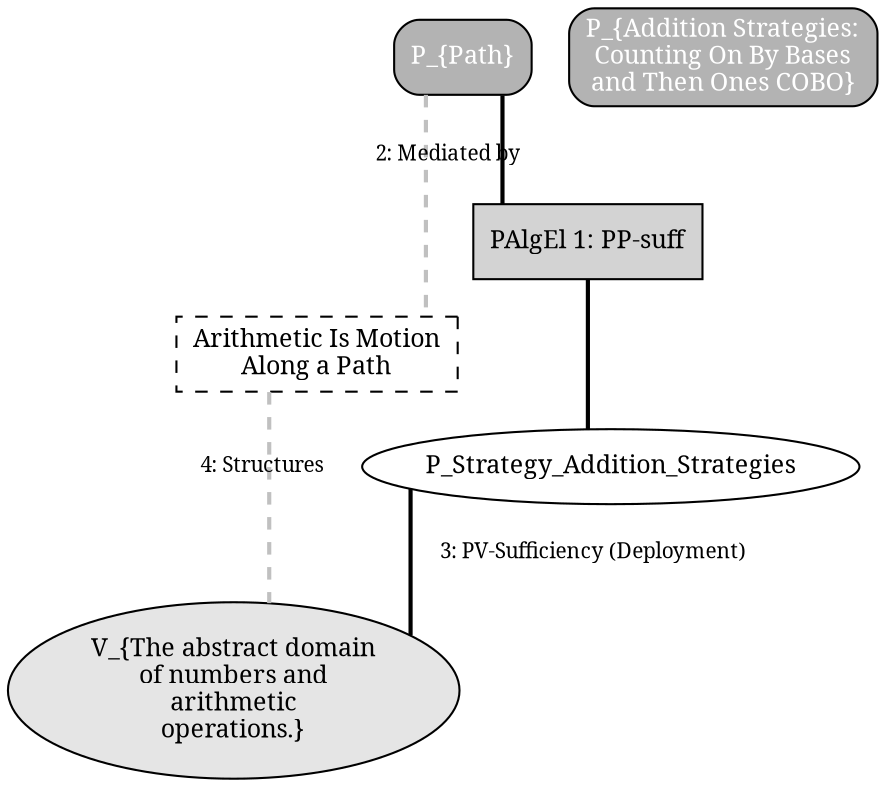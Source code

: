 // MUD for Addition_Strategies:_Counting_On_By_Bases_and_Then_Ones_COBO
digraph {
	graph [rankdir=TB splines=ortho]
	node [fontname=Serif fontsize=12]
	edge [arrowhead=stealth fontname=Serif fontsize=10 penwidth=2.0]
	P_Embodied_Path [label="P_{Path}" fillcolor=gray70 fontcolor=white shape=box style="filled,rounded"]
	"P_Strategy_Addition_Strategies:_Counting_On_By_Bases_and_Then_Ones_COBO" [label="P_{Addition Strategies:\nCounting On By Bases\nand Then Ones COBO}" fillcolor=gray70 fontcolor=white shape=box style="filled,rounded"]
	"V_The abstract domain of numbers and arithmetic operations." [label="V_{The abstract domain\nof numbers and\narithmetic\noperations.}" fillcolor=gray90 shape=ellipse style=filled]
	"Arithmetic Is Motion Along a Path" [label="Arithmetic Is Motion\nAlong a Path" shape=box style=dashed]
	PAlgEl_1 [label="PAlgEl 1: PP-suff" fillcolor=lightgray fontcolor=black shape=box style=filled]
	P_Embodied_Path -> PAlgEl_1 [arrowhead=none color=black style=solid]
	PAlgEl_1 -> P_Strategy_Addition_Strategies:_Counting_On_By_Bases_and_Then_Ones_COBO [color=black style=solid]
	P_Embodied_Path -> "Arithmetic Is Motion Along a Path" [label="2: Mediated by" color=gray style=dashed]
	P_Strategy_Addition_Strategies:_Counting_On_By_Bases_and_Then_Ones_COBO -> "V_The abstract domain of numbers and arithmetic operations." [label="3: PV-Sufficiency (Deployment)" color=black style=solid]
	"Arithmetic Is Motion Along a Path" -> "V_The abstract domain of numbers and arithmetic operations." [label="4: Structures" color=gray style=dashed]
}
